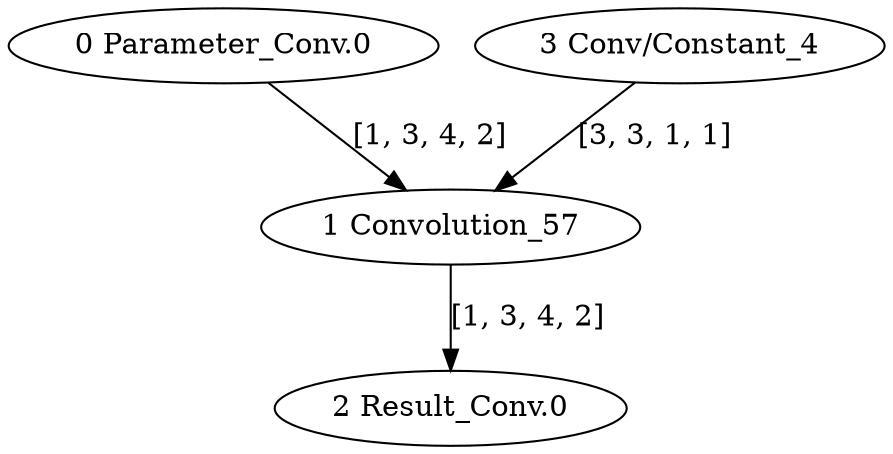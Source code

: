 strict digraph  {
"0 Parameter_Conv.0" [id=0, type=Parameter];
"1 Convolution_57" [id=1, type=Convolution];
"2 Result_Conv.0" [id=2, type=Result];
"3 Conv/Constant_4" [id=3, type=Constant];
"0 Parameter_Conv.0" -> "1 Convolution_57"  [label="[1, 3, 4, 2]", style=solid];
"1 Convolution_57" -> "2 Result_Conv.0"  [label="[1, 3, 4, 2]", style=solid];
"3 Conv/Constant_4" -> "1 Convolution_57"  [label="[3, 3, 1, 1]", style=solid];
}
